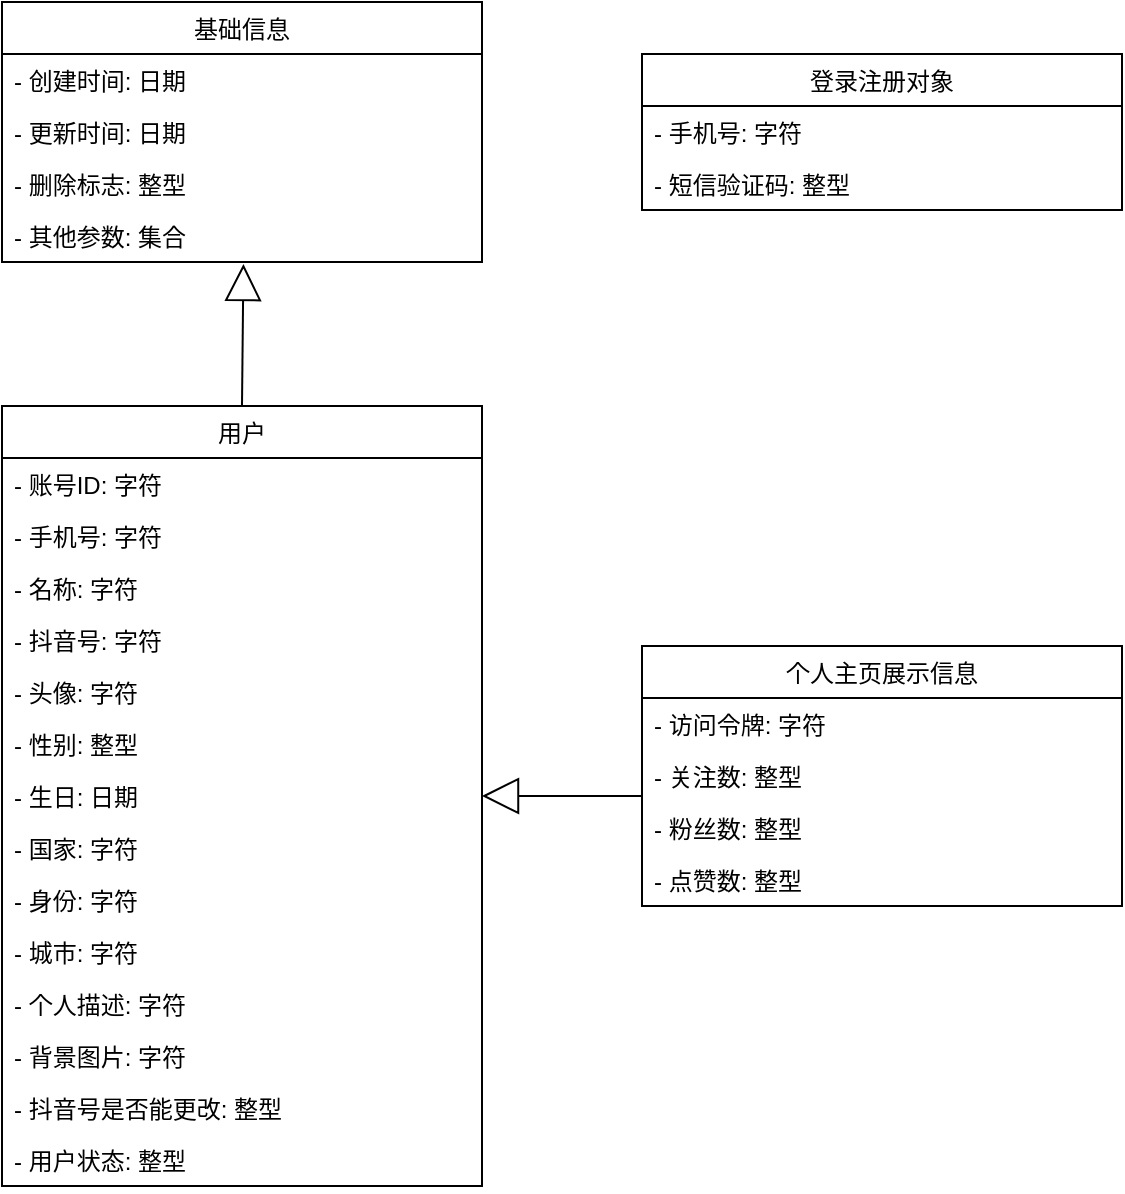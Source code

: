 <mxfile version="20.8.16" type="device" pages="5"><diagram id="6trnKQvndTgTQiXVwocp" name="用户业务模块"><mxGraphModel dx="1036" dy="614" grid="1" gridSize="10" guides="1" tooltips="1" connect="1" arrows="1" fold="1" page="1" pageScale="1" pageWidth="827" pageHeight="1169" math="0" shadow="0"><root><mxCell id="0"/><mxCell id="1" parent="0"/><mxCell id="DoYbatW7ROCuBwXOP-1V-2" value="基础信息" style="swimlane;fontStyle=0;childLayout=stackLayout;horizontal=1;startSize=26;fillColor=none;horizontalStack=0;resizeParent=1;resizeParentMax=0;resizeLast=0;collapsible=1;marginBottom=0;" parent="1" vertex="1"><mxGeometry x="120" y="38" width="240" height="130" as="geometry"/></mxCell><mxCell id="DoYbatW7ROCuBwXOP-1V-3" value="- 创建时间: 日期" style="text;strokeColor=none;fillColor=none;align=left;verticalAlign=top;spacingLeft=4;spacingRight=4;overflow=hidden;rotatable=0;points=[[0,0.5],[1,0.5]];portConstraint=eastwest;" parent="DoYbatW7ROCuBwXOP-1V-2" vertex="1"><mxGeometry y="26" width="240" height="26" as="geometry"/></mxCell><mxCell id="DoYbatW7ROCuBwXOP-1V-4" value="- 更新时间: 日期" style="text;strokeColor=none;fillColor=none;align=left;verticalAlign=top;spacingLeft=4;spacingRight=4;overflow=hidden;rotatable=0;points=[[0,0.5],[1,0.5]];portConstraint=eastwest;" parent="DoYbatW7ROCuBwXOP-1V-2" vertex="1"><mxGeometry y="52" width="240" height="26" as="geometry"/></mxCell><mxCell id="DoYbatW7ROCuBwXOP-1V-7" value="- 删除标志: 整型" style="text;strokeColor=none;fillColor=none;align=left;verticalAlign=top;spacingLeft=4;spacingRight=4;overflow=hidden;rotatable=0;points=[[0,0.5],[1,0.5]];portConstraint=eastwest;" parent="DoYbatW7ROCuBwXOP-1V-2" vertex="1"><mxGeometry y="78" width="240" height="26" as="geometry"/></mxCell><mxCell id="DoYbatW7ROCuBwXOP-1V-5" value="- 其他参数: 集合" style="text;strokeColor=none;fillColor=none;align=left;verticalAlign=top;spacingLeft=4;spacingRight=4;overflow=hidden;rotatable=0;points=[[0,0.5],[1,0.5]];portConstraint=eastwest;" parent="DoYbatW7ROCuBwXOP-1V-2" vertex="1"><mxGeometry y="104" width="240" height="26" as="geometry"/></mxCell><mxCell id="DoYbatW7ROCuBwXOP-1V-12" value="用户" style="swimlane;fontStyle=0;childLayout=stackLayout;horizontal=1;startSize=26;fillColor=none;horizontalStack=0;resizeParent=1;resizeParentMax=0;resizeLast=0;collapsible=1;marginBottom=0;" parent="1" vertex="1"><mxGeometry x="120" y="240" width="240" height="390" as="geometry"/></mxCell><mxCell id="DoYbatW7ROCuBwXOP-1V-13" value="- 账号ID: 字符" style="text;strokeColor=none;fillColor=none;align=left;verticalAlign=top;spacingLeft=4;spacingRight=4;overflow=hidden;rotatable=0;points=[[0,0.5],[1,0.5]];portConstraint=eastwest;" parent="DoYbatW7ROCuBwXOP-1V-12" vertex="1"><mxGeometry y="26" width="240" height="26" as="geometry"/></mxCell><mxCell id="DoYbatW7ROCuBwXOP-1V-14" value="- 手机号: 字符" style="text;strokeColor=none;fillColor=none;align=left;verticalAlign=top;spacingLeft=4;spacingRight=4;overflow=hidden;rotatable=0;points=[[0,0.5],[1,0.5]];portConstraint=eastwest;" parent="DoYbatW7ROCuBwXOP-1V-12" vertex="1"><mxGeometry y="52" width="240" height="26" as="geometry"/></mxCell><mxCell id="DoYbatW7ROCuBwXOP-1V-15" value="- 名称: 字符" style="text;strokeColor=none;fillColor=none;align=left;verticalAlign=top;spacingLeft=4;spacingRight=4;overflow=hidden;rotatable=0;points=[[0,0.5],[1,0.5]];portConstraint=eastwest;" parent="DoYbatW7ROCuBwXOP-1V-12" vertex="1"><mxGeometry y="78" width="240" height="26" as="geometry"/></mxCell><mxCell id="DoYbatW7ROCuBwXOP-1V-17" value="- 抖音号: 字符" style="text;strokeColor=none;fillColor=none;align=left;verticalAlign=top;spacingLeft=4;spacingRight=4;overflow=hidden;rotatable=0;points=[[0,0.5],[1,0.5]];portConstraint=eastwest;" parent="DoYbatW7ROCuBwXOP-1V-12" vertex="1"><mxGeometry y="104" width="240" height="26" as="geometry"/></mxCell><mxCell id="DoYbatW7ROCuBwXOP-1V-18" value="- 头像: 字符" style="text;strokeColor=none;fillColor=none;align=left;verticalAlign=top;spacingLeft=4;spacingRight=4;overflow=hidden;rotatable=0;points=[[0,0.5],[1,0.5]];portConstraint=eastwest;" parent="DoYbatW7ROCuBwXOP-1V-12" vertex="1"><mxGeometry y="130" width="240" height="26" as="geometry"/></mxCell><mxCell id="DoYbatW7ROCuBwXOP-1V-19" value="- 性别: 整型" style="text;strokeColor=none;fillColor=none;align=left;verticalAlign=top;spacingLeft=4;spacingRight=4;overflow=hidden;rotatable=0;points=[[0,0.5],[1,0.5]];portConstraint=eastwest;" parent="DoYbatW7ROCuBwXOP-1V-12" vertex="1"><mxGeometry y="156" width="240" height="26" as="geometry"/></mxCell><mxCell id="DoYbatW7ROCuBwXOP-1V-16" value="- 生日: 日期" style="text;strokeColor=none;fillColor=none;align=left;verticalAlign=top;spacingLeft=4;spacingRight=4;overflow=hidden;rotatable=0;points=[[0,0.5],[1,0.5]];portConstraint=eastwest;" parent="DoYbatW7ROCuBwXOP-1V-12" vertex="1"><mxGeometry y="182" width="240" height="26" as="geometry"/></mxCell><mxCell id="DoYbatW7ROCuBwXOP-1V-20" value="- 国家: 字符" style="text;strokeColor=none;fillColor=none;align=left;verticalAlign=top;spacingLeft=4;spacingRight=4;overflow=hidden;rotatable=0;points=[[0,0.5],[1,0.5]];portConstraint=eastwest;" parent="DoYbatW7ROCuBwXOP-1V-12" vertex="1"><mxGeometry y="208" width="240" height="26" as="geometry"/></mxCell><mxCell id="DoYbatW7ROCuBwXOP-1V-21" value="- 身份: 字符" style="text;strokeColor=none;fillColor=none;align=left;verticalAlign=top;spacingLeft=4;spacingRight=4;overflow=hidden;rotatable=0;points=[[0,0.5],[1,0.5]];portConstraint=eastwest;" parent="DoYbatW7ROCuBwXOP-1V-12" vertex="1"><mxGeometry y="234" width="240" height="26" as="geometry"/></mxCell><mxCell id="DoYbatW7ROCuBwXOP-1V-22" value="- 城市: 字符" style="text;strokeColor=none;fillColor=none;align=left;verticalAlign=top;spacingLeft=4;spacingRight=4;overflow=hidden;rotatable=0;points=[[0,0.5],[1,0.5]];portConstraint=eastwest;" parent="DoYbatW7ROCuBwXOP-1V-12" vertex="1"><mxGeometry y="260" width="240" height="26" as="geometry"/></mxCell><mxCell id="DoYbatW7ROCuBwXOP-1V-23" value="- 个人描述: 字符" style="text;strokeColor=none;fillColor=none;align=left;verticalAlign=top;spacingLeft=4;spacingRight=4;overflow=hidden;rotatable=0;points=[[0,0.5],[1,0.5]];portConstraint=eastwest;" parent="DoYbatW7ROCuBwXOP-1V-12" vertex="1"><mxGeometry y="286" width="240" height="26" as="geometry"/></mxCell><mxCell id="DoYbatW7ROCuBwXOP-1V-24" value="- 背景图片: 字符" style="text;strokeColor=none;fillColor=none;align=left;verticalAlign=top;spacingLeft=4;spacingRight=4;overflow=hidden;rotatable=0;points=[[0,0.5],[1,0.5]];portConstraint=eastwest;" parent="DoYbatW7ROCuBwXOP-1V-12" vertex="1"><mxGeometry y="312" width="240" height="26" as="geometry"/></mxCell><mxCell id="DoYbatW7ROCuBwXOP-1V-25" value="- 抖音号是否能更改: 整型" style="text;strokeColor=none;fillColor=none;align=left;verticalAlign=top;spacingLeft=4;spacingRight=4;overflow=hidden;rotatable=0;points=[[0,0.5],[1,0.5]];portConstraint=eastwest;" parent="DoYbatW7ROCuBwXOP-1V-12" vertex="1"><mxGeometry y="338" width="240" height="26" as="geometry"/></mxCell><mxCell id="DoYbatW7ROCuBwXOP-1V-26" value="- 用户状态: 整型" style="text;strokeColor=none;fillColor=none;align=left;verticalAlign=top;spacingLeft=4;spacingRight=4;overflow=hidden;rotatable=0;points=[[0,0.5],[1,0.5]];portConstraint=eastwest;" parent="DoYbatW7ROCuBwXOP-1V-12" vertex="1"><mxGeometry y="364" width="240" height="26" as="geometry"/></mxCell><mxCell id="DoYbatW7ROCuBwXOP-1V-27" value="" style="endArrow=block;endSize=16;endFill=0;html=1;rounded=0;exitX=0.5;exitY=0;exitDx=0;exitDy=0;entryX=0.503;entryY=1.038;entryDx=0;entryDy=0;entryPerimeter=0;" parent="1" source="DoYbatW7ROCuBwXOP-1V-12" target="DoYbatW7ROCuBwXOP-1V-5" edge="1"><mxGeometry width="160" relative="1" as="geometry"><mxPoint x="370" y="230" as="sourcePoint"/><mxPoint x="240" y="200" as="targetPoint"/></mxGeometry></mxCell><mxCell id="DoYbatW7ROCuBwXOP-1V-29" value="个人主页展示信息" style="swimlane;fontStyle=0;childLayout=stackLayout;horizontal=1;startSize=26;fillColor=none;horizontalStack=0;resizeParent=1;resizeParentMax=0;resizeLast=0;collapsible=1;marginBottom=0;" parent="1" vertex="1"><mxGeometry x="440" y="360" width="240" height="130" as="geometry"/></mxCell><mxCell id="DoYbatW7ROCuBwXOP-1V-30" value="- 访问令牌: 字符" style="text;strokeColor=none;fillColor=none;align=left;verticalAlign=top;spacingLeft=4;spacingRight=4;overflow=hidden;rotatable=0;points=[[0,0.5],[1,0.5]];portConstraint=eastwest;" parent="DoYbatW7ROCuBwXOP-1V-29" vertex="1"><mxGeometry y="26" width="240" height="26" as="geometry"/></mxCell><mxCell id="DoYbatW7ROCuBwXOP-1V-34" value="- 关注数: 整型" style="text;strokeColor=none;fillColor=none;align=left;verticalAlign=top;spacingLeft=4;spacingRight=4;overflow=hidden;rotatable=0;points=[[0,0.5],[1,0.5]];portConstraint=eastwest;" parent="DoYbatW7ROCuBwXOP-1V-29" vertex="1"><mxGeometry y="52" width="240" height="26" as="geometry"/></mxCell><mxCell id="DoYbatW7ROCuBwXOP-1V-31" value="- 粉丝数: 整型" style="text;strokeColor=none;fillColor=none;align=left;verticalAlign=top;spacingLeft=4;spacingRight=4;overflow=hidden;rotatable=0;points=[[0,0.5],[1,0.5]];portConstraint=eastwest;" parent="DoYbatW7ROCuBwXOP-1V-29" vertex="1"><mxGeometry y="78" width="240" height="26" as="geometry"/></mxCell><mxCell id="DoYbatW7ROCuBwXOP-1V-35" value="- 点赞数: 整型" style="text;strokeColor=none;fillColor=none;align=left;verticalAlign=top;spacingLeft=4;spacingRight=4;overflow=hidden;rotatable=0;points=[[0,0.5],[1,0.5]];portConstraint=eastwest;" parent="DoYbatW7ROCuBwXOP-1V-29" vertex="1"><mxGeometry y="104" width="240" height="26" as="geometry"/></mxCell><mxCell id="DoYbatW7ROCuBwXOP-1V-36" value="" style="endArrow=block;endSize=16;endFill=0;html=1;rounded=0;entryX=1;entryY=0.5;entryDx=0;entryDy=0;" parent="1" target="DoYbatW7ROCuBwXOP-1V-16" edge="1"><mxGeometry width="160" relative="1" as="geometry"><mxPoint x="440" y="435" as="sourcePoint"/><mxPoint x="250.72" y="170.988" as="targetPoint"/></mxGeometry></mxCell><mxCell id="DoYbatW7ROCuBwXOP-1V-37" value="登录注册对象" style="swimlane;fontStyle=0;childLayout=stackLayout;horizontal=1;startSize=26;fillColor=none;horizontalStack=0;resizeParent=1;resizeParentMax=0;resizeLast=0;collapsible=1;marginBottom=0;" parent="1" vertex="1"><mxGeometry x="440" y="64" width="240" height="78" as="geometry"/></mxCell><mxCell id="DoYbatW7ROCuBwXOP-1V-38" value="- 手机号: 字符" style="text;strokeColor=none;fillColor=none;align=left;verticalAlign=top;spacingLeft=4;spacingRight=4;overflow=hidden;rotatable=0;points=[[0,0.5],[1,0.5]];portConstraint=eastwest;" parent="DoYbatW7ROCuBwXOP-1V-37" vertex="1"><mxGeometry y="26" width="240" height="26" as="geometry"/></mxCell><mxCell id="DoYbatW7ROCuBwXOP-1V-39" value="- 短信验证码: 整型" style="text;strokeColor=none;fillColor=none;align=left;verticalAlign=top;spacingLeft=4;spacingRight=4;overflow=hidden;rotatable=0;points=[[0,0.5],[1,0.5]];portConstraint=eastwest;" parent="DoYbatW7ROCuBwXOP-1V-37" vertex="1"><mxGeometry y="52" width="240" height="26" as="geometry"/></mxCell></root></mxGraphModel></diagram><diagram id="sjwNmpAi6h-d8uwdI7KK" name="短视频业务模块"><mxGraphModel dx="1036" dy="614" grid="1" gridSize="10" guides="1" tooltips="1" connect="1" arrows="1" fold="1" page="1" pageScale="1" pageWidth="827" pageHeight="1169" math="0" shadow="0"><root><mxCell id="0"/><mxCell id="1" parent="0"/><mxCell id="mhapu47ZIC7yBXGLXR6W-1" value="视频" style="swimlane;fontStyle=0;childLayout=stackLayout;horizontal=1;startSize=26;fillColor=none;horizontalStack=0;resizeParent=1;resizeParentMax=0;resizeLast=0;collapsible=1;marginBottom=0;" parent="1" vertex="1"><mxGeometry x="120" y="276" width="240" height="312" as="geometry"/></mxCell><mxCell id="mhapu47ZIC7yBXGLXR6W-2" value="- 视频ID: 字符" style="text;strokeColor=none;fillColor=none;align=left;verticalAlign=top;spacingLeft=4;spacingRight=4;overflow=hidden;rotatable=0;points=[[0,0.5],[1,0.5]];portConstraint=eastwest;" parent="mhapu47ZIC7yBXGLXR6W-1" vertex="1"><mxGeometry y="26" width="240" height="26" as="geometry"/></mxCell><mxCell id="mhapu47ZIC7yBXGLXR6W-3" value="- 博主ID: 字符" style="text;strokeColor=none;fillColor=none;align=left;verticalAlign=top;spacingLeft=4;spacingRight=4;overflow=hidden;rotatable=0;points=[[0,0.5],[1,0.5]];portConstraint=eastwest;" parent="mhapu47ZIC7yBXGLXR6W-1" vertex="1"><mxGeometry y="52" width="240" height="26" as="geometry"/></mxCell><mxCell id="mhapu47ZIC7yBXGLXR6W-4" value="- 视频地址: 字符" style="text;strokeColor=none;fillColor=none;align=left;verticalAlign=top;spacingLeft=4;spacingRight=4;overflow=hidden;rotatable=0;points=[[0,0.5],[1,0.5]];portConstraint=eastwest;" parent="mhapu47ZIC7yBXGLXR6W-1" vertex="1"><mxGeometry y="78" width="240" height="26" as="geometry"/></mxCell><mxCell id="mhapu47ZIC7yBXGLXR6W-5" value="- 视频封面: 字符" style="text;strokeColor=none;fillColor=none;align=left;verticalAlign=top;spacingLeft=4;spacingRight=4;overflow=hidden;rotatable=0;points=[[0,0.5],[1,0.5]];portConstraint=eastwest;" parent="mhapu47ZIC7yBXGLXR6W-1" vertex="1"><mxGeometry y="104" width="240" height="26" as="geometry"/></mxCell><mxCell id="mhapu47ZIC7yBXGLXR6W-6" value="- 视频标题: 字符" style="text;strokeColor=none;fillColor=none;align=left;verticalAlign=top;spacingLeft=4;spacingRight=4;overflow=hidden;rotatable=0;points=[[0,0.5],[1,0.5]];portConstraint=eastwest;" parent="mhapu47ZIC7yBXGLXR6W-1" vertex="1"><mxGeometry y="130" width="240" height="26" as="geometry"/></mxCell><mxCell id="mhapu47ZIC7yBXGLXR6W-7" value="- 视频宽度: 整型" style="text;strokeColor=none;fillColor=none;align=left;verticalAlign=top;spacingLeft=4;spacingRight=4;overflow=hidden;rotatable=0;points=[[0,0.5],[1,0.5]];portConstraint=eastwest;" parent="mhapu47ZIC7yBXGLXR6W-1" vertex="1"><mxGeometry y="156" width="240" height="26" as="geometry"/></mxCell><mxCell id="mhapu47ZIC7yBXGLXR6W-8" value="- 视频宽度: 整型" style="text;strokeColor=none;fillColor=none;align=left;verticalAlign=top;spacingLeft=4;spacingRight=4;overflow=hidden;rotatable=0;points=[[0,0.5],[1,0.5]];portConstraint=eastwest;" parent="mhapu47ZIC7yBXGLXR6W-1" vertex="1"><mxGeometry y="182" width="240" height="26" as="geometry"/></mxCell><mxCell id="mhapu47ZIC7yBXGLXR6W-9" value="- 点赞数: 整型" style="text;strokeColor=none;fillColor=none;align=left;verticalAlign=top;spacingLeft=4;spacingRight=4;overflow=hidden;rotatable=0;points=[[0,0.5],[1,0.5]];portConstraint=eastwest;" parent="mhapu47ZIC7yBXGLXR6W-1" vertex="1"><mxGeometry y="208" width="240" height="26" as="geometry"/></mxCell><mxCell id="mhapu47ZIC7yBXGLXR6W-10" value="- 评论数: 整型" style="text;strokeColor=none;fillColor=none;align=left;verticalAlign=top;spacingLeft=4;spacingRight=4;overflow=hidden;rotatable=0;points=[[0,0.5],[1,0.5]];portConstraint=eastwest;" parent="mhapu47ZIC7yBXGLXR6W-1" vertex="1"><mxGeometry y="234" width="240" height="26" as="geometry"/></mxCell><mxCell id="mhapu47ZIC7yBXGLXR6W-11" value="- 是否私密: 整型" style="text;strokeColor=none;fillColor=none;align=left;verticalAlign=top;spacingLeft=4;spacingRight=4;overflow=hidden;rotatable=0;points=[[0,0.5],[1,0.5]];portConstraint=eastwest;" parent="mhapu47ZIC7yBXGLXR6W-1" vertex="1"><mxGeometry y="260" width="240" height="26" as="geometry"/></mxCell><mxCell id="mhapu47ZIC7yBXGLXR6W-15" value="- 视频状态: 整型" style="text;strokeColor=none;fillColor=none;align=left;verticalAlign=top;spacingLeft=4;spacingRight=4;overflow=hidden;rotatable=0;points=[[0,0.5],[1,0.5]];portConstraint=eastwest;" parent="mhapu47ZIC7yBXGLXR6W-1" vertex="1"><mxGeometry y="286" width="240" height="26" as="geometry"/></mxCell><mxCell id="Cz3eQqgQfN_6u40G0FEY-1" value="用户喜欢的视频" style="swimlane;fontStyle=0;childLayout=stackLayout;horizontal=1;startSize=26;fillColor=none;horizontalStack=0;resizeParent=1;resizeParentMax=0;resizeLast=0;collapsible=1;marginBottom=0;" parent="1" vertex="1"><mxGeometry x="440" y="80" width="240" height="104" as="geometry"/></mxCell><mxCell id="Cz3eQqgQfN_6u40G0FEY-2" value="- 主键ID: 字符" style="text;strokeColor=none;fillColor=none;align=left;verticalAlign=top;spacingLeft=4;spacingRight=4;overflow=hidden;rotatable=0;points=[[0,0.5],[1,0.5]];portConstraint=eastwest;" parent="Cz3eQqgQfN_6u40G0FEY-1" vertex="1"><mxGeometry y="26" width="240" height="26" as="geometry"/></mxCell><mxCell id="Cz3eQqgQfN_6u40G0FEY-3" value="- 用户ID: 字符" style="text;strokeColor=none;fillColor=none;align=left;verticalAlign=top;spacingLeft=4;spacingRight=4;overflow=hidden;rotatable=0;points=[[0,0.5],[1,0.5]];portConstraint=eastwest;" parent="Cz3eQqgQfN_6u40G0FEY-1" vertex="1"><mxGeometry y="52" width="240" height="26" as="geometry"/></mxCell><mxCell id="Cz3eQqgQfN_6u40G0FEY-4" value="- 视频ID: 字符" style="text;strokeColor=none;fillColor=none;align=left;verticalAlign=top;spacingLeft=4;spacingRight=4;overflow=hidden;rotatable=0;points=[[0,0.5],[1,0.5]];portConstraint=eastwest;" parent="Cz3eQqgQfN_6u40G0FEY-1" vertex="1"><mxGeometry y="78" width="240" height="26" as="geometry"/></mxCell><mxCell id="Cz3eQqgQfN_6u40G0FEY-6" value="视频展示信息" style="swimlane;fontStyle=0;childLayout=stackLayout;horizontal=1;startSize=26;fillColor=none;horizontalStack=0;resizeParent=1;resizeParentMax=0;resizeLast=0;collapsible=1;marginBottom=0;" parent="1" vertex="1"><mxGeometry x="440" y="432" width="240" height="156" as="geometry"/></mxCell><mxCell id="Cz3eQqgQfN_6u40G0FEY-8" value="- 博主头像: 字符" style="text;strokeColor=none;fillColor=none;align=left;verticalAlign=top;spacingLeft=4;spacingRight=4;overflow=hidden;rotatable=0;points=[[0,0.5],[1,0.5]];portConstraint=eastwest;" parent="Cz3eQqgQfN_6u40G0FEY-6" vertex="1"><mxGeometry y="26" width="240" height="26" as="geometry"/></mxCell><mxCell id="Cz3eQqgQfN_6u40G0FEY-19" value="- 博主名称: 字符" style="text;strokeColor=none;fillColor=none;align=left;verticalAlign=top;spacingLeft=4;spacingRight=4;overflow=hidden;rotatable=0;points=[[0,0.5],[1,0.5]];portConstraint=eastwest;" parent="Cz3eQqgQfN_6u40G0FEY-6" vertex="1"><mxGeometry y="52" width="240" height="26" as="geometry"/></mxCell><mxCell id="Cz3eQqgQfN_6u40G0FEY-18" value="- 视频是否播放: 布尔" style="text;strokeColor=none;fillColor=none;align=left;verticalAlign=top;spacingLeft=4;spacingRight=4;overflow=hidden;rotatable=0;points=[[0,0.5],[1,0.5]];portConstraint=eastwest;" parent="Cz3eQqgQfN_6u40G0FEY-6" vertex="1"><mxGeometry y="78" width="240" height="26" as="geometry"/></mxCell><mxCell id="Cz3eQqgQfN_6u40G0FEY-20" value="- 是否关注了博主: 布尔" style="text;strokeColor=none;fillColor=none;align=left;verticalAlign=top;spacingLeft=4;spacingRight=4;overflow=hidden;rotatable=0;points=[[0,0.5],[1,0.5]];portConstraint=eastwest;" parent="Cz3eQqgQfN_6u40G0FEY-6" vertex="1"><mxGeometry y="104" width="240" height="26" as="geometry"/></mxCell><mxCell id="Cz3eQqgQfN_6u40G0FEY-21" value="- 是否点赞了视频: 布尔" style="text;strokeColor=none;fillColor=none;align=left;verticalAlign=top;spacingLeft=4;spacingRight=4;overflow=hidden;rotatable=0;points=[[0,0.5],[1,0.5]];portConstraint=eastwest;" parent="Cz3eQqgQfN_6u40G0FEY-6" vertex="1"><mxGeometry y="130" width="240" height="26" as="geometry"/></mxCell><mxCell id="Cz3eQqgQfN_6u40G0FEY-22" value="博主视频展示信息" style="swimlane;fontStyle=0;childLayout=stackLayout;horizontal=1;startSize=26;fillColor=none;horizontalStack=0;resizeParent=1;resizeParentMax=0;resizeLast=0;collapsible=1;marginBottom=0;" parent="1" vertex="1"><mxGeometry x="440" y="282" width="240" height="130" as="geometry"/></mxCell><mxCell id="Cz3eQqgQfN_6u40G0FEY-23" value="- 博主ID: 字符" style="text;strokeColor=none;fillColor=none;align=left;verticalAlign=top;spacingLeft=4;spacingRight=4;overflow=hidden;rotatable=0;points=[[0,0.5],[1,0.5]];portConstraint=eastwest;" parent="Cz3eQqgQfN_6u40G0FEY-22" vertex="1"><mxGeometry y="26" width="240" height="26" as="geometry"/></mxCell><mxCell id="Cz3eQqgQfN_6u40G0FEY-24" value="- 博主名称: 字符" style="text;strokeColor=none;fillColor=none;align=left;verticalAlign=top;spacingLeft=4;spacingRight=4;overflow=hidden;rotatable=0;points=[[0,0.5],[1,0.5]];portConstraint=eastwest;" parent="Cz3eQqgQfN_6u40G0FEY-22" vertex="1"><mxGeometry y="52" width="240" height="26" as="geometry"/></mxCell><mxCell id="Cz3eQqgQfN_6u40G0FEY-25" value="- 博主头像: 字符" style="text;strokeColor=none;fillColor=none;align=left;verticalAlign=top;spacingLeft=4;spacingRight=4;overflow=hidden;rotatable=0;points=[[0,0.5],[1,0.5]];portConstraint=eastwest;" parent="Cz3eQqgQfN_6u40G0FEY-22" vertex="1"><mxGeometry y="78" width="240" height="26" as="geometry"/></mxCell><mxCell id="Cz3eQqgQfN_6u40G0FEY-26" value="- 是否被当前浏览用户关注: 布尔" style="text;strokeColor=none;fillColor=none;align=left;verticalAlign=top;spacingLeft=4;spacingRight=4;overflow=hidden;rotatable=0;points=[[0,0.5],[1,0.5]];portConstraint=eastwest;" parent="Cz3eQqgQfN_6u40G0FEY-22" vertex="1"><mxGeometry y="104" width="240" height="26" as="geometry"/></mxCell><mxCell id="Cz3eQqgQfN_6u40G0FEY-28" value="视频上传展示信息" style="swimlane;fontStyle=0;childLayout=stackLayout;horizontal=1;startSize=26;fillColor=none;horizontalStack=0;resizeParent=1;resizeParentMax=0;resizeLast=0;collapsible=1;marginBottom=0;" parent="1" vertex="1"><mxGeometry x="440" y="192" width="240" height="78" as="geometry"/></mxCell><mxCell id="Cz3eQqgQfN_6u40G0FEY-30" value="- 视频地址: 字符" style="text;strokeColor=none;fillColor=none;align=left;verticalAlign=top;spacingLeft=4;spacingRight=4;overflow=hidden;rotatable=0;points=[[0,0.5],[1,0.5]];portConstraint=eastwest;" parent="Cz3eQqgQfN_6u40G0FEY-28" vertex="1"><mxGeometry y="26" width="240" height="26" as="geometry"/></mxCell><mxCell id="Cz3eQqgQfN_6u40G0FEY-31" value="- 封面地址: 字符" style="text;strokeColor=none;fillColor=none;align=left;verticalAlign=top;spacingLeft=4;spacingRight=4;overflow=hidden;rotatable=0;points=[[0,0.5],[1,0.5]];portConstraint=eastwest;" parent="Cz3eQqgQfN_6u40G0FEY-28" vertex="1"><mxGeometry y="52" width="240" height="26" as="geometry"/></mxCell><mxCell id="Cz3eQqgQfN_6u40G0FEY-32" value="" style="endArrow=block;endSize=16;endFill=0;html=1;rounded=0;exitX=0.5;exitY=0;exitDx=0;exitDy=0;" parent="1" source="mhapu47ZIC7yBXGLXR6W-1" edge="1"><mxGeometry width="160" relative="1" as="geometry"><mxPoint x="150" y="632" as="sourcePoint"/><mxPoint x="240" y="212" as="targetPoint"/></mxGeometry></mxCell><mxCell id="Cz3eQqgQfN_6u40G0FEY-33" value="" style="endArrow=block;endSize=16;endFill=0;html=1;rounded=0;exitX=0;exitY=0.5;exitDx=0;exitDy=0;entryX=1;entryY=0.5;entryDx=0;entryDy=0;" parent="1" source="Cz3eQqgQfN_6u40G0FEY-18" target="mhapu47ZIC7yBXGLXR6W-10" edge="1"><mxGeometry width="160" relative="1" as="geometry"><mxPoint x="250" y="286" as="sourcePoint"/><mxPoint x="250" y="222" as="targetPoint"/></mxGeometry></mxCell><mxCell id="4jcpwL7FW7YWPGK0veFB-1" value="基础信息" style="swimlane;fontStyle=0;childLayout=stackLayout;horizontal=1;startSize=26;fillColor=none;horizontalStack=0;resizeParent=1;resizeParentMax=0;resizeLast=0;collapsible=1;marginBottom=0;" parent="1" vertex="1"><mxGeometry x="120" y="80" width="240" height="130" as="geometry"/></mxCell><mxCell id="4jcpwL7FW7YWPGK0veFB-2" value="- 创建时间: 日期" style="text;strokeColor=none;fillColor=none;align=left;verticalAlign=top;spacingLeft=4;spacingRight=4;overflow=hidden;rotatable=0;points=[[0,0.5],[1,0.5]];portConstraint=eastwest;" parent="4jcpwL7FW7YWPGK0veFB-1" vertex="1"><mxGeometry y="26" width="240" height="26" as="geometry"/></mxCell><mxCell id="4jcpwL7FW7YWPGK0veFB-3" value="- 更新时间: 日期" style="text;strokeColor=none;fillColor=none;align=left;verticalAlign=top;spacingLeft=4;spacingRight=4;overflow=hidden;rotatable=0;points=[[0,0.5],[1,0.5]];portConstraint=eastwest;" parent="4jcpwL7FW7YWPGK0veFB-1" vertex="1"><mxGeometry y="52" width="240" height="26" as="geometry"/></mxCell><mxCell id="4jcpwL7FW7YWPGK0veFB-4" value="- 删除标志: 整型" style="text;strokeColor=none;fillColor=none;align=left;verticalAlign=top;spacingLeft=4;spacingRight=4;overflow=hidden;rotatable=0;points=[[0,0.5],[1,0.5]];portConstraint=eastwest;" parent="4jcpwL7FW7YWPGK0veFB-1" vertex="1"><mxGeometry y="78" width="240" height="26" as="geometry"/></mxCell><mxCell id="4jcpwL7FW7YWPGK0veFB-5" value="- 其他参数: 集合" style="text;strokeColor=none;fillColor=none;align=left;verticalAlign=top;spacingLeft=4;spacingRight=4;overflow=hidden;rotatable=0;points=[[0,0.5],[1,0.5]];portConstraint=eastwest;" parent="4jcpwL7FW7YWPGK0veFB-1" vertex="1"><mxGeometry y="104" width="240" height="26" as="geometry"/></mxCell></root></mxGraphModel></diagram><diagram id="yxXmnOj3aEWQCRdLgtxR" name="粉丝业务模块"><mxGraphModel dx="1036" dy="614" grid="1" gridSize="10" guides="1" tooltips="1" connect="1" arrows="1" fold="1" page="1" pageScale="1" pageWidth="827" pageHeight="1169" math="0" shadow="0"><root><mxCell id="0"/><mxCell id="1" parent="0"/><mxCell id="bIQCHmjxroVuy2wnsPht-1" value="粉丝" style="swimlane;fontStyle=0;childLayout=stackLayout;horizontal=1;startSize=26;fillColor=none;horizontalStack=0;resizeParent=1;resizeParentMax=0;resizeLast=0;collapsible=1;marginBottom=0;" parent="1" vertex="1"><mxGeometry x="120" y="200" width="240" height="130" as="geometry"/></mxCell><mxCell id="bIQCHmjxroVuy2wnsPht-2" value="- 主键ID: 字符" style="text;strokeColor=none;fillColor=none;align=left;verticalAlign=top;spacingLeft=4;spacingRight=4;overflow=hidden;rotatable=0;points=[[0,0.5],[1,0.5]];portConstraint=eastwest;" parent="bIQCHmjxroVuy2wnsPht-1" vertex="1"><mxGeometry y="26" width="240" height="26" as="geometry"/></mxCell><mxCell id="bIQCHmjxroVuy2wnsPht-3" value="- 博主ID: 字符" style="text;strokeColor=none;fillColor=none;align=left;verticalAlign=top;spacingLeft=4;spacingRight=4;overflow=hidden;rotatable=0;points=[[0,0.5],[1,0.5]];portConstraint=eastwest;" parent="bIQCHmjxroVuy2wnsPht-1" vertex="1"><mxGeometry y="52" width="240" height="26" as="geometry"/></mxCell><mxCell id="bIQCHmjxroVuy2wnsPht-4" value="- 用户ID: 字符" style="text;strokeColor=none;fillColor=none;align=left;verticalAlign=top;spacingLeft=4;spacingRight=4;overflow=hidden;rotatable=0;points=[[0,0.5],[1,0.5]];portConstraint=eastwest;" parent="bIQCHmjxroVuy2wnsPht-1" vertex="1"><mxGeometry y="78" width="240" height="26" as="geometry"/></mxCell><mxCell id="bIQCHmjxroVuy2wnsPht-5" value="- 是否互粉: 整型" style="text;strokeColor=none;fillColor=none;align=left;verticalAlign=top;spacingLeft=4;spacingRight=4;overflow=hidden;rotatable=0;points=[[0,0.5],[1,0.5]];portConstraint=eastwest;" parent="bIQCHmjxroVuy2wnsPht-1" vertex="1"><mxGeometry y="104" width="240" height="26" as="geometry"/></mxCell><mxCell id="bIQCHmjxroVuy2wnsPht-6" value="粉丝列表信息" style="swimlane;fontStyle=0;childLayout=stackLayout;horizontal=1;startSize=26;fillColor=none;horizontalStack=0;resizeParent=1;resizeParentMax=0;resizeLast=0;collapsible=1;marginBottom=0;" parent="1" vertex="1"><mxGeometry x="440" y="200" width="240" height="130" as="geometry"/></mxCell><mxCell id="bIQCHmjxroVuy2wnsPht-7" value="- 用户ID: 字符" style="text;strokeColor=none;fillColor=none;align=left;verticalAlign=top;spacingLeft=4;spacingRight=4;overflow=hidden;rotatable=0;points=[[0,0.5],[1,0.5]];portConstraint=eastwest;" parent="bIQCHmjxroVuy2wnsPht-6" vertex="1"><mxGeometry y="26" width="240" height="26" as="geometry"/></mxCell><mxCell id="bIQCHmjxroVuy2wnsPht-8" value="- 粉丝名称: 字符" style="text;strokeColor=none;fillColor=none;align=left;verticalAlign=top;spacingLeft=4;spacingRight=4;overflow=hidden;rotatable=0;points=[[0,0.5],[1,0.5]];portConstraint=eastwest;" parent="bIQCHmjxroVuy2wnsPht-6" vertex="1"><mxGeometry y="52" width="240" height="26" as="geometry"/></mxCell><mxCell id="bIQCHmjxroVuy2wnsPht-9" value="- 粉丝头像: 字符" style="text;strokeColor=none;fillColor=none;align=left;verticalAlign=top;spacingLeft=4;spacingRight=4;overflow=hidden;rotatable=0;points=[[0,0.5],[1,0.5]];portConstraint=eastwest;" parent="bIQCHmjxroVuy2wnsPht-6" vertex="1"><mxGeometry y="78" width="240" height="26" as="geometry"/></mxCell><mxCell id="bIQCHmjxroVuy2wnsPht-10" value="- 是否互关: 布尔" style="text;strokeColor=none;fillColor=none;align=left;verticalAlign=top;spacingLeft=4;spacingRight=4;overflow=hidden;rotatable=0;points=[[0,0.5],[1,0.5]];portConstraint=eastwest;" parent="bIQCHmjxroVuy2wnsPht-6" vertex="1"><mxGeometry y="104" width="240" height="26" as="geometry"/></mxCell></root></mxGraphModel></diagram><diagram id="TiRM7t_gNSAcUEFgAnqi" name="评论业务模块"><mxGraphModel dx="1036" dy="614" grid="1" gridSize="10" guides="1" tooltips="1" connect="1" arrows="1" fold="1" page="1" pageScale="1" pageWidth="827" pageHeight="1169" math="0" shadow="0"><root><mxCell id="0"/><mxCell id="1" parent="0"/><mxCell id="qc4tpYo3thyLyMWiVP57-1" value="评论" style="swimlane;fontStyle=0;childLayout=stackLayout;horizontal=1;startSize=26;fillColor=none;horizontalStack=0;resizeParent=1;resizeParentMax=0;resizeLast=0;collapsible=1;marginBottom=0;" parent="1" vertex="1"><mxGeometry x="160" y="160" width="240" height="234" as="geometry"/></mxCell><mxCell id="qc4tpYo3thyLyMWiVP57-2" value="- 评论ID: 字符" style="text;strokeColor=none;fillColor=none;align=left;verticalAlign=top;spacingLeft=4;spacingRight=4;overflow=hidden;rotatable=0;points=[[0,0.5],[1,0.5]];portConstraint=eastwest;" parent="qc4tpYo3thyLyMWiVP57-1" vertex="1"><mxGeometry y="26" width="240" height="26" as="geometry"/></mxCell><mxCell id="qc4tpYo3thyLyMWiVP57-3" value="- 博主ID: 字符" style="text;strokeColor=none;fillColor=none;align=left;verticalAlign=top;spacingLeft=4;spacingRight=4;overflow=hidden;rotatable=0;points=[[0,0.5],[1,0.5]];portConstraint=eastwest;" parent="qc4tpYo3thyLyMWiVP57-1" vertex="1"><mxGeometry y="52" width="240" height="26" as="geometry"/></mxCell><mxCell id="qc4tpYo3thyLyMWiVP57-4" value="- 视频ID: 字符" style="text;strokeColor=none;fillColor=none;align=left;verticalAlign=top;spacingLeft=4;spacingRight=4;overflow=hidden;rotatable=0;points=[[0,0.5],[1,0.5]];portConstraint=eastwest;" parent="qc4tpYo3thyLyMWiVP57-1" vertex="1"><mxGeometry y="78" width="240" height="26" as="geometry"/></mxCell><mxCell id="qc4tpYo3thyLyMWiVP57-5" value="- 父评论ID: 字符" style="text;strokeColor=none;fillColor=none;align=left;verticalAlign=top;spacingLeft=4;spacingRight=4;overflow=hidden;rotatable=0;points=[[0,0.5],[1,0.5]];portConstraint=eastwest;" parent="qc4tpYo3thyLyMWiVP57-1" vertex="1"><mxGeometry y="104" width="240" height="26" as="geometry"/></mxCell><mxCell id="qc4tpYo3thyLyMWiVP57-6" value="- 用户ID: 字符" style="text;strokeColor=none;fillColor=none;align=left;verticalAlign=top;spacingLeft=4;spacingRight=4;overflow=hidden;rotatable=0;points=[[0,0.5],[1,0.5]];portConstraint=eastwest;" parent="qc4tpYo3thyLyMWiVP57-1" vertex="1"><mxGeometry y="130" width="240" height="26" as="geometry"/></mxCell><mxCell id="qc4tpYo3thyLyMWiVP57-7" value="- 评论内容: 字符" style="text;strokeColor=none;fillColor=none;align=left;verticalAlign=top;spacingLeft=4;spacingRight=4;overflow=hidden;rotatable=0;points=[[0,0.5],[1,0.5]];portConstraint=eastwest;" parent="qc4tpYo3thyLyMWiVP57-1" vertex="1"><mxGeometry y="156" width="240" height="26" as="geometry"/></mxCell><mxCell id="qc4tpYo3thyLyMWiVP57-8" value="- 评论点赞数: 整型" style="text;strokeColor=none;fillColor=none;align=left;verticalAlign=top;spacingLeft=4;spacingRight=4;overflow=hidden;rotatable=0;points=[[0,0.5],[1,0.5]];portConstraint=eastwest;" parent="qc4tpYo3thyLyMWiVP57-1" vertex="1"><mxGeometry y="182" width="240" height="26" as="geometry"/></mxCell><mxCell id="qc4tpYo3thyLyMWiVP57-12" value="- 创建时间: 日期" style="text;strokeColor=none;fillColor=none;align=left;verticalAlign=top;spacingLeft=4;spacingRight=4;overflow=hidden;rotatable=0;points=[[0,0.5],[1,0.5]];portConstraint=eastwest;" parent="qc4tpYo3thyLyMWiVP57-1" vertex="1"><mxGeometry y="208" width="240" height="26" as="geometry"/></mxCell><mxCell id="qc4tpYo3thyLyMWiVP57-13" value="评论列表信息" style="swimlane;fontStyle=0;childLayout=stackLayout;horizontal=1;startSize=26;fillColor=none;horizontalStack=0;resizeParent=1;resizeParentMax=0;resizeLast=0;collapsible=1;marginBottom=0;" parent="1" vertex="1"><mxGeometry x="480" y="200" width="240" height="156" as="geometry"/></mxCell><mxCell id="qc4tpYo3thyLyMWiVP57-17" value="- 评论ID: 字符" style="text;strokeColor=none;fillColor=none;align=left;verticalAlign=top;spacingLeft=4;spacingRight=4;overflow=hidden;rotatable=0;points=[[0,0.5],[1,0.5]];portConstraint=eastwest;" parent="qc4tpYo3thyLyMWiVP57-13" vertex="1"><mxGeometry y="26" width="240" height="26" as="geometry"/></mxCell><mxCell id="qc4tpYo3thyLyMWiVP57-18" value="- 评论用户名称: 字符" style="text;strokeColor=none;fillColor=none;align=left;verticalAlign=top;spacingLeft=4;spacingRight=4;overflow=hidden;rotatable=0;points=[[0,0.5],[1,0.5]];portConstraint=eastwest;" parent="qc4tpYo3thyLyMWiVP57-13" vertex="1"><mxGeometry y="52" width="240" height="26" as="geometry"/></mxCell><mxCell id="qc4tpYo3thyLyMWiVP57-19" value="- 评论用户头像: 字符" style="text;strokeColor=none;fillColor=none;align=left;verticalAlign=top;spacingLeft=4;spacingRight=4;overflow=hidden;rotatable=0;points=[[0,0.5],[1,0.5]];portConstraint=eastwest;" parent="qc4tpYo3thyLyMWiVP57-13" vertex="1"><mxGeometry y="78" width="240" height="26" as="geometry"/></mxCell><mxCell id="qc4tpYo3thyLyMWiVP57-20" value="- 回复用户头像: 字符" style="text;strokeColor=none;fillColor=none;align=left;verticalAlign=top;spacingLeft=4;spacingRight=4;overflow=hidden;rotatable=0;points=[[0,0.5],[1,0.5]];portConstraint=eastwest;" parent="qc4tpYo3thyLyMWiVP57-13" vertex="1"><mxGeometry y="104" width="240" height="26" as="geometry"/></mxCell><mxCell id="qc4tpYo3thyLyMWiVP57-21" value="- 评论消息是否被点赞: 整型" style="text;strokeColor=none;fillColor=none;align=left;verticalAlign=top;spacingLeft=4;spacingRight=4;overflow=hidden;rotatable=0;points=[[0,0.5],[1,0.5]];portConstraint=eastwest;" parent="qc4tpYo3thyLyMWiVP57-13" vertex="1"><mxGeometry y="130" width="240" height="26" as="geometry"/></mxCell><mxCell id="qc4tpYo3thyLyMWiVP57-22" value="" style="endArrow=block;endSize=16;endFill=0;html=1;rounded=0;entryX=1;entryY=0.5;entryDx=0;entryDy=0;exitX=-0.01;exitY=0.946;exitDx=0;exitDy=0;exitPerimeter=0;" parent="1" source="qc4tpYo3thyLyMWiVP57-18" target="qc4tpYo3thyLyMWiVP57-5" edge="1"><mxGeometry width="160" relative="1" as="geometry"><mxPoint x="210" y="550" as="sourcePoint"/><mxPoint x="370" y="550" as="targetPoint"/></mxGeometry></mxCell></root></mxGraphModel></diagram><diagram id="ZafUe9vPj4NHmah77o2t" name="消息业务模块"><mxGraphModel dx="1036" dy="614" grid="1" gridSize="10" guides="1" tooltips="1" connect="1" arrows="1" fold="1" page="1" pageScale="1" pageWidth="827" pageHeight="1169" math="0" shadow="0"><root><mxCell id="0"/><mxCell id="1" parent="0"/><mxCell id="kcWACNZYscfKM3aCWjEt-1" value="消息" style="swimlane;fontStyle=0;childLayout=stackLayout;horizontal=1;startSize=26;fillColor=none;horizontalStack=0;resizeParent=1;resizeParentMax=0;resizeLast=0;collapsible=1;marginBottom=0;" parent="1" vertex="1"><mxGeometry x="320" y="150" width="140" height="208" as="geometry"/></mxCell><mxCell id="kcWACNZYscfKM3aCWjEt-2" value="- 主键ID: 字符" style="text;strokeColor=none;fillColor=none;align=left;verticalAlign=top;spacingLeft=4;spacingRight=4;overflow=hidden;rotatable=0;points=[[0,0.5],[1,0.5]];portConstraint=eastwest;" parent="kcWACNZYscfKM3aCWjEt-1" vertex="1"><mxGeometry y="26" width="140" height="26" as="geometry"/></mxCell><mxCell id="kcWACNZYscfKM3aCWjEt-5" value="- 发送对象ID: 字符" style="text;strokeColor=none;fillColor=none;align=left;verticalAlign=top;spacingLeft=4;spacingRight=4;overflow=hidden;rotatable=0;points=[[0,0.5],[1,0.5]];portConstraint=eastwest;" parent="kcWACNZYscfKM3aCWjEt-1" vertex="1"><mxGeometry y="52" width="140" height="26" as="geometry"/></mxCell><mxCell id="kcWACNZYscfKM3aCWjEt-6" value="- 发送者头像: 字符" style="text;strokeColor=none;fillColor=none;align=left;verticalAlign=top;spacingLeft=4;spacingRight=4;overflow=hidden;rotatable=0;points=[[0,0.5],[1,0.5]];portConstraint=eastwest;" parent="kcWACNZYscfKM3aCWjEt-1" vertex="1"><mxGeometry y="78" width="140" height="26" as="geometry"/></mxCell><mxCell id="kcWACNZYscfKM3aCWjEt-7" value="- 接收对象ID: 字符" style="text;strokeColor=none;fillColor=none;align=left;verticalAlign=top;spacingLeft=4;spacingRight=4;overflow=hidden;rotatable=0;points=[[0,0.5],[1,0.5]];portConstraint=eastwest;" parent="kcWACNZYscfKM3aCWjEt-1" vertex="1"><mxGeometry y="104" width="140" height="26" as="geometry"/></mxCell><mxCell id="kcWACNZYscfKM3aCWjEt-8" value="- 消息类型: 整型" style="text;strokeColor=none;fillColor=none;align=left;verticalAlign=top;spacingLeft=4;spacingRight=4;overflow=hidden;rotatable=0;points=[[0,0.5],[1,0.5]];portConstraint=eastwest;" parent="kcWACNZYscfKM3aCWjEt-1" vertex="1"><mxGeometry y="130" width="140" height="26" as="geometry"/></mxCell><mxCell id="kcWACNZYscfKM3aCWjEt-10" value="- 消息内容: 集合" style="text;strokeColor=none;fillColor=none;align=left;verticalAlign=top;spacingLeft=4;spacingRight=4;overflow=hidden;rotatable=0;points=[[0,0.5],[1,0.5]];portConstraint=eastwest;" parent="kcWACNZYscfKM3aCWjEt-1" vertex="1"><mxGeometry y="156" width="140" height="26" as="geometry"/></mxCell><mxCell id="kcWACNZYscfKM3aCWjEt-9" value="- 创建时间: 日期" style="text;strokeColor=none;fillColor=none;align=left;verticalAlign=top;spacingLeft=4;spacingRight=4;overflow=hidden;rotatable=0;points=[[0,0.5],[1,0.5]];portConstraint=eastwest;" parent="kcWACNZYscfKM3aCWjEt-1" vertex="1"><mxGeometry y="182" width="140" height="26" as="geometry"/></mxCell></root></mxGraphModel></diagram></mxfile>